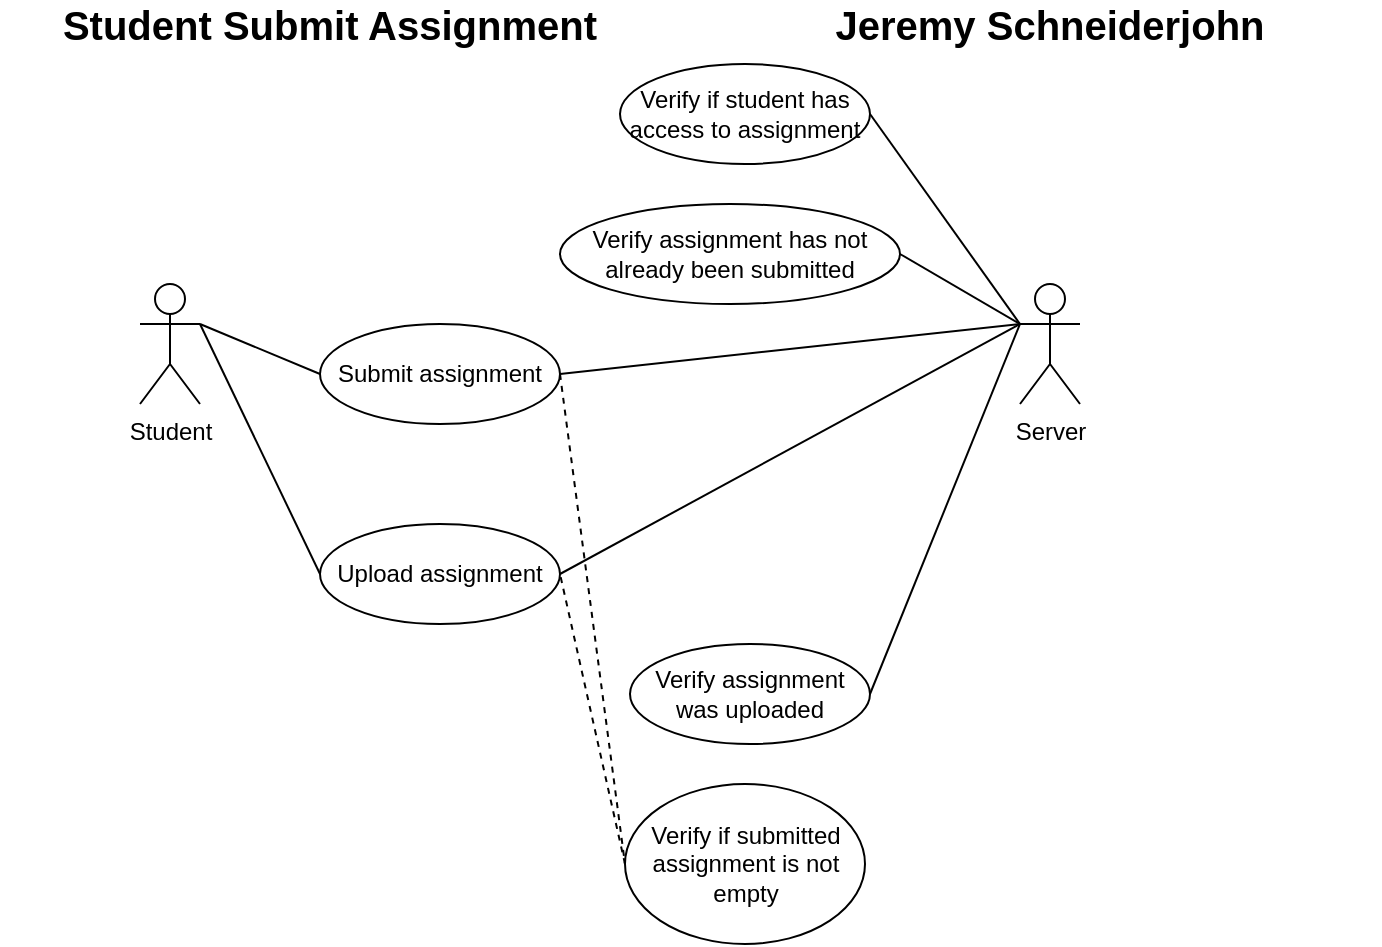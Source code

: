 <mxfile version="12.7.0" type="device"><diagram id="MJUuObHkPtcKze3WDZzR" name="Page-1"><mxGraphModel dx="1038" dy="499" grid="1" gridSize="10" guides="1" tooltips="1" connect="1" arrows="1" fold="1" page="1" pageScale="1" pageWidth="850" pageHeight="1100" math="0" shadow="0"><root><mxCell id="0"/><mxCell id="1" parent="0"/><mxCell id="58qTEmMdX_HO2GfSpNm1-1" value="Student" style="shape=umlActor;verticalLabelPosition=bottom;labelBackgroundColor=#ffffff;verticalAlign=top;html=1;outlineConnect=0;" parent="1" vertex="1"><mxGeometry x="130" y="180" width="30" height="60" as="geometry"/></mxCell><mxCell id="58qTEmMdX_HO2GfSpNm1-3" value="Submit assignment" style="ellipse;whiteSpace=wrap;html=1;" parent="1" vertex="1"><mxGeometry x="220" y="200" width="120" height="50" as="geometry"/></mxCell><mxCell id="58qTEmMdX_HO2GfSpNm1-4" value="Server" style="shape=umlActor;verticalLabelPosition=bottom;labelBackgroundColor=#ffffff;verticalAlign=top;html=1;outlineConnect=0;" parent="1" vertex="1"><mxGeometry x="570" y="180" width="30" height="60" as="geometry"/></mxCell><mxCell id="58qTEmMdX_HO2GfSpNm1-5" value="Upload assignment" style="ellipse;whiteSpace=wrap;html=1;" parent="1" vertex="1"><mxGeometry x="220" y="300" width="120" height="50" as="geometry"/></mxCell><mxCell id="58qTEmMdX_HO2GfSpNm1-6" value="Verify assignment was uploaded" style="ellipse;whiteSpace=wrap;html=1;" parent="1" vertex="1"><mxGeometry x="375" y="360" width="120" height="50" as="geometry"/></mxCell><mxCell id="58qTEmMdX_HO2GfSpNm1-7" value="" style="endArrow=none;html=1;exitX=1;exitY=0.333;exitDx=0;exitDy=0;exitPerimeter=0;entryX=0;entryY=0.5;entryDx=0;entryDy=0;" parent="1" source="58qTEmMdX_HO2GfSpNm1-1" target="58qTEmMdX_HO2GfSpNm1-5" edge="1"><mxGeometry width="50" height="50" relative="1" as="geometry"><mxPoint x="130" y="420" as="sourcePoint"/><mxPoint x="180" y="370" as="targetPoint"/></mxGeometry></mxCell><mxCell id="58qTEmMdX_HO2GfSpNm1-8" value="Verify if student has access to&amp;nbsp;assignment" style="ellipse;whiteSpace=wrap;html=1;" parent="1" vertex="1"><mxGeometry x="370" y="70" width="125" height="50" as="geometry"/></mxCell><mxCell id="58qTEmMdX_HO2GfSpNm1-11" value="Verify assignment has not already been submitted" style="ellipse;whiteSpace=wrap;html=1;" parent="1" vertex="1"><mxGeometry x="340" y="140" width="170" height="50" as="geometry"/></mxCell><mxCell id="58qTEmMdX_HO2GfSpNm1-12" value="Verify if submitted assignment is not empty" style="ellipse;whiteSpace=wrap;html=1;" parent="1" vertex="1"><mxGeometry x="372.5" y="430" width="120" height="80" as="geometry"/></mxCell><mxCell id="58qTEmMdX_HO2GfSpNm1-15" value="" style="endArrow=none;html=1;exitX=1;exitY=0.5;exitDx=0;exitDy=0;entryX=0;entryY=0.333;entryDx=0;entryDy=0;entryPerimeter=0;" parent="1" source="58qTEmMdX_HO2GfSpNm1-3" target="58qTEmMdX_HO2GfSpNm1-4" edge="1"><mxGeometry width="50" height="50" relative="1" as="geometry"><mxPoint x="500" y="230" as="sourcePoint"/><mxPoint x="550" y="180" as="targetPoint"/></mxGeometry></mxCell><mxCell id="58qTEmMdX_HO2GfSpNm1-16" value="" style="endArrow=none;html=1;exitX=1;exitY=0.333;exitDx=0;exitDy=0;exitPerimeter=0;entryX=0;entryY=0.5;entryDx=0;entryDy=0;" parent="1" source="58qTEmMdX_HO2GfSpNm1-1" target="58qTEmMdX_HO2GfSpNm1-3" edge="1"><mxGeometry width="50" height="50" relative="1" as="geometry"><mxPoint x="160" y="250" as="sourcePoint"/><mxPoint x="210" y="200" as="targetPoint"/></mxGeometry></mxCell><mxCell id="58qTEmMdX_HO2GfSpNm1-17" value="" style="endArrow=none;html=1;exitX=1;exitY=0.5;exitDx=0;exitDy=0;entryX=0;entryY=0.333;entryDx=0;entryDy=0;entryPerimeter=0;" parent="1" source="58qTEmMdX_HO2GfSpNm1-5" target="58qTEmMdX_HO2GfSpNm1-4" edge="1"><mxGeometry width="50" height="50" relative="1" as="geometry"><mxPoint x="460" y="290" as="sourcePoint"/><mxPoint x="510" y="240" as="targetPoint"/></mxGeometry></mxCell><mxCell id="58qTEmMdX_HO2GfSpNm1-19" value="" style="endArrow=none;html=1;exitX=1;exitY=0.5;exitDx=0;exitDy=0;entryX=0;entryY=0.333;entryDx=0;entryDy=0;entryPerimeter=0;" parent="1" source="58qTEmMdX_HO2GfSpNm1-6" target="58qTEmMdX_HO2GfSpNm1-4" edge="1"><mxGeometry width="50" height="50" relative="1" as="geometry"><mxPoint x="510" y="420" as="sourcePoint"/><mxPoint x="560" y="370" as="targetPoint"/></mxGeometry></mxCell><mxCell id="58qTEmMdX_HO2GfSpNm1-21" value="" style="endArrow=none;html=1;exitX=1;exitY=0.5;exitDx=0;exitDy=0;entryX=0;entryY=0.333;entryDx=0;entryDy=0;entryPerimeter=0;" parent="1" source="58qTEmMdX_HO2GfSpNm1-11" target="58qTEmMdX_HO2GfSpNm1-4" edge="1"><mxGeometry width="50" height="50" relative="1" as="geometry"><mxPoint x="550" y="160" as="sourcePoint"/><mxPoint x="600" y="110" as="targetPoint"/></mxGeometry></mxCell><mxCell id="58qTEmMdX_HO2GfSpNm1-22" value="" style="endArrow=none;html=1;exitX=1;exitY=0.5;exitDx=0;exitDy=0;entryX=0;entryY=0.333;entryDx=0;entryDy=0;entryPerimeter=0;" parent="1" source="58qTEmMdX_HO2GfSpNm1-8" target="58qTEmMdX_HO2GfSpNm1-4" edge="1"><mxGeometry width="50" height="50" relative="1" as="geometry"><mxPoint x="550" y="130" as="sourcePoint"/><mxPoint x="600" y="80" as="targetPoint"/></mxGeometry></mxCell><mxCell id="58qTEmMdX_HO2GfSpNm1-23" value="" style="endArrow=none;dashed=1;html=1;entryX=0;entryY=0.5;entryDx=0;entryDy=0;exitX=1;exitY=0.5;exitDx=0;exitDy=0;" parent="1" source="58qTEmMdX_HO2GfSpNm1-3" target="58qTEmMdX_HO2GfSpNm1-12" edge="1"><mxGeometry width="50" height="50" relative="1" as="geometry"><mxPoint x="130" y="580" as="sourcePoint"/><mxPoint x="180" y="530" as="targetPoint"/></mxGeometry></mxCell><mxCell id="58qTEmMdX_HO2GfSpNm1-24" value="" style="endArrow=none;dashed=1;html=1;entryX=1;entryY=0.5;entryDx=0;entryDy=0;exitX=0;exitY=0.5;exitDx=0;exitDy=0;" parent="1" source="58qTEmMdX_HO2GfSpNm1-12" target="58qTEmMdX_HO2GfSpNm1-5" edge="1"><mxGeometry width="50" height="50" relative="1" as="geometry"><mxPoint x="130" y="580" as="sourcePoint"/><mxPoint x="180" y="530" as="targetPoint"/></mxGeometry></mxCell><mxCell id="jWc4BAcI_1oZHi86b1V_-2" value="&lt;font style=&quot;font-size: 20px&quot;&gt;&lt;b&gt;Jeremy Schneiderjohn&lt;/b&gt;&lt;/font&gt;" style="text;html=1;strokeColor=none;fillColor=none;align=center;verticalAlign=middle;whiteSpace=wrap;rounded=0;" vertex="1" parent="1"><mxGeometry x="420" y="40" width="330" height="20" as="geometry"/></mxCell><mxCell id="jWc4BAcI_1oZHi86b1V_-4" value="&lt;font style=&quot;font-size: 20px&quot;&gt;&lt;b&gt;Student Submit Assignment&lt;/b&gt;&lt;/font&gt;" style="text;html=1;strokeColor=none;fillColor=none;align=center;verticalAlign=middle;whiteSpace=wrap;rounded=0;" vertex="1" parent="1"><mxGeometry x="60" y="40" width="330" height="20" as="geometry"/></mxCell></root></mxGraphModel></diagram></mxfile>